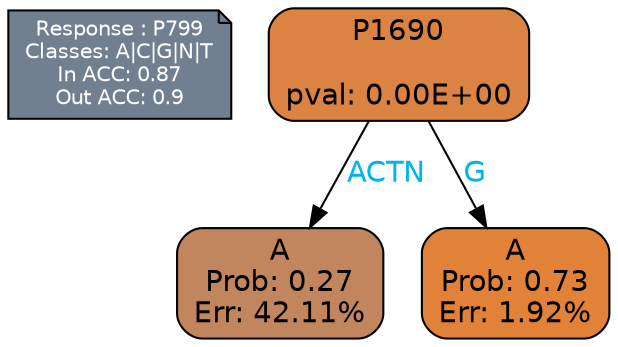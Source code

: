 digraph Tree {
node [shape=box, style="filled, rounded", color="black", fontname=helvetica] ;
graph [ranksep=equally, splines=polylines, bgcolor=transparent, dpi=600] ;
edge [fontname=helvetica] ;
LEGEND [label="Response : P799
Classes: A|C|G|N|T
In ACC: 0.87
Out ACC: 0.9
",shape=note,align=left,style=filled,fillcolor="slategray",fontcolor="white",fontsize=10];1 [label="P1690

pval: 0.00E+00", fillcolor="#da8343"] ;
2 [label="A
Prob: 0.27
Err: 42.11%", fillcolor="#c2865e"] ;
3 [label="A
Prob: 0.73
Err: 1.92%", fillcolor="#e28239"] ;
1 -> 2 [label="ACTN",fontcolor=deepskyblue2] ;
1 -> 3 [label="G",fontcolor=deepskyblue2] ;
{rank = same; 2;3;}{rank = same; LEGEND;1;}}